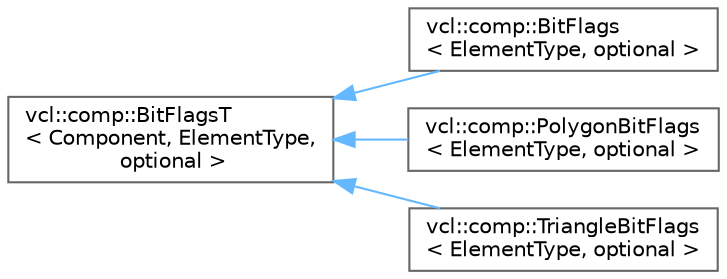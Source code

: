 digraph "Graphical Class Hierarchy"
{
 // LATEX_PDF_SIZE
  bgcolor="transparent";
  edge [fontname=Helvetica,fontsize=10,labelfontname=Helvetica,labelfontsize=10];
  node [fontname=Helvetica,fontsize=10,shape=box,height=0.2,width=0.4];
  rankdir="LR";
  Node0 [label="vcl::comp::BitFlagsT\l\< Component, ElementType,\l optional \>",height=0.2,width=0.4,color="grey40", fillcolor="white", style="filled",URL="$classvcl_1_1comp_1_1BitFlagsT.html",tooltip="The BitFlags component class represents a collection of 32 bits that will be part of an Element (e...."];
  Node0 -> Node1 [dir="back",color="steelblue1",style="solid"];
  Node1 [label="vcl::comp::BitFlags\l\< ElementType, optional \>",height=0.2,width=0.4,color="grey40", fillcolor="white", style="filled",URL="$classvcl_1_1comp_1_1BitFlags.html",tooltip=" "];
  Node0 -> Node2 [dir="back",color="steelblue1",style="solid"];
  Node2 [label="vcl::comp::PolygonBitFlags\l\< ElementType, optional \>",height=0.2,width=0.4,color="grey40", fillcolor="white", style="filled",URL="$classvcl_1_1comp_1_1PolygonBitFlags.html",tooltip="The PolygonBitFlags class represents a collection of 32 bits that will be part of a generic Polygonal..."];
  Node0 -> Node3 [dir="back",color="steelblue1",style="solid"];
  Node3 [label="vcl::comp::TriangleBitFlags\l\< ElementType, optional \>",height=0.2,width=0.4,color="grey40", fillcolor="white", style="filled",URL="$classvcl_1_1comp_1_1TriangleBitFlags.html",tooltip="The TriangleBitFlags class represents a collection of 32 bits that will be part of a Triangle of a Me..."];
}
